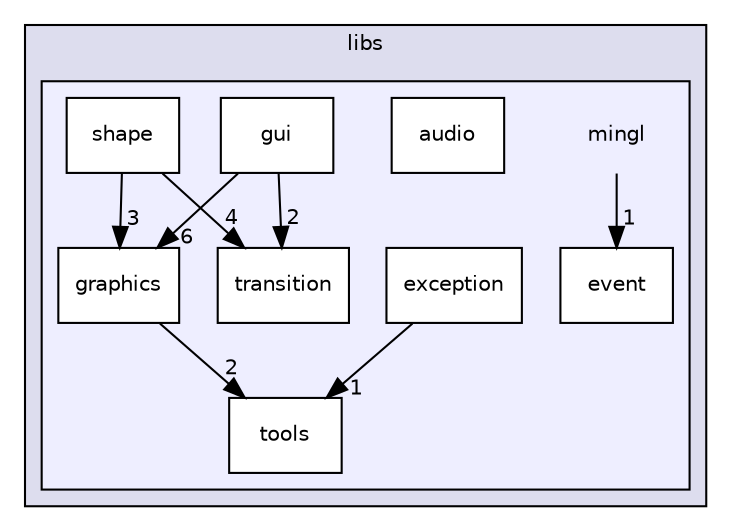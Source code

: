 digraph "libs/mingl" {
  compound=true
  node [ fontsize="10", fontname="Helvetica"];
  edge [ labelfontsize="10", labelfontname="Helvetica"];
  subgraph clusterdir_6719ab1f1f7655efc2fa43f7eb574fd1 {
    graph [ bgcolor="#ddddee", pencolor="black", label="libs" fontname="Helvetica", fontsize="10", URL="dir_6719ab1f1f7655efc2fa43f7eb574fd1.html"]
  subgraph clusterdir_d4c5b6fad7562fcd9ee8f60dc5abf3ff {
    graph [ bgcolor="#eeeeff", pencolor="black", label="" URL="dir_d4c5b6fad7562fcd9ee8f60dc5abf3ff.html"];
    dir_d4c5b6fad7562fcd9ee8f60dc5abf3ff [shape=plaintext label="mingl"];
    dir_ae22672d3d4690586377380325d822f8 [shape=box label="audio" color="black" fillcolor="white" style="filled" URL="dir_ae22672d3d4690586377380325d822f8.html"];
    dir_8b72b7d68bfa0c157f6ca2674e5f7756 [shape=box label="event" color="black" fillcolor="white" style="filled" URL="dir_8b72b7d68bfa0c157f6ca2674e5f7756.html"];
    dir_e7772830bc0e0761a66ec347eba314dd [shape=box label="exception" color="black" fillcolor="white" style="filled" URL="dir_e7772830bc0e0761a66ec347eba314dd.html"];
    dir_a778e13ce7ec8fca2d01c6476ab52e55 [shape=box label="graphics" color="black" fillcolor="white" style="filled" URL="dir_a778e13ce7ec8fca2d01c6476ab52e55.html"];
    dir_2d587d7bb8c0fd05a9cc897459d82d0c [shape=box label="gui" color="black" fillcolor="white" style="filled" URL="dir_2d587d7bb8c0fd05a9cc897459d82d0c.html"];
    dir_7f282cf9c7cd52795552827b49aca0ff [shape=box label="shape" color="black" fillcolor="white" style="filled" URL="dir_7f282cf9c7cd52795552827b49aca0ff.html"];
    dir_58280369539a95c0b67789ce56b635ae [shape=box label="tools" color="black" fillcolor="white" style="filled" URL="dir_58280369539a95c0b67789ce56b635ae.html"];
    dir_2c4800bb6f64dd6009bd1c5ff3d4d12b [shape=box label="transition" color="black" fillcolor="white" style="filled" URL="dir_2c4800bb6f64dd6009bd1c5ff3d4d12b.html"];
  }
  }
  dir_2d587d7bb8c0fd05a9cc897459d82d0c->dir_a778e13ce7ec8fca2d01c6476ab52e55 [headlabel="6", labeldistance=1.5 headhref="dir_000029_000028.html"];
  dir_2d587d7bb8c0fd05a9cc897459d82d0c->dir_2c4800bb6f64dd6009bd1c5ff3d4d12b [headlabel="2", labeldistance=1.5 headhref="dir_000029_000032.html"];
  dir_7f282cf9c7cd52795552827b49aca0ff->dir_a778e13ce7ec8fca2d01c6476ab52e55 [headlabel="3", labeldistance=1.5 headhref="dir_000030_000028.html"];
  dir_7f282cf9c7cd52795552827b49aca0ff->dir_2c4800bb6f64dd6009bd1c5ff3d4d12b [headlabel="4", labeldistance=1.5 headhref="dir_000030_000032.html"];
  dir_e7772830bc0e0761a66ec347eba314dd->dir_58280369539a95c0b67789ce56b635ae [headlabel="1", labeldistance=1.5 headhref="dir_000027_000031.html"];
  dir_d4c5b6fad7562fcd9ee8f60dc5abf3ff->dir_8b72b7d68bfa0c157f6ca2674e5f7756 [headlabel="1", labeldistance=1.5 headhref="dir_000024_000026.html"];
  dir_a778e13ce7ec8fca2d01c6476ab52e55->dir_58280369539a95c0b67789ce56b635ae [headlabel="2", labeldistance=1.5 headhref="dir_000028_000031.html"];
}
